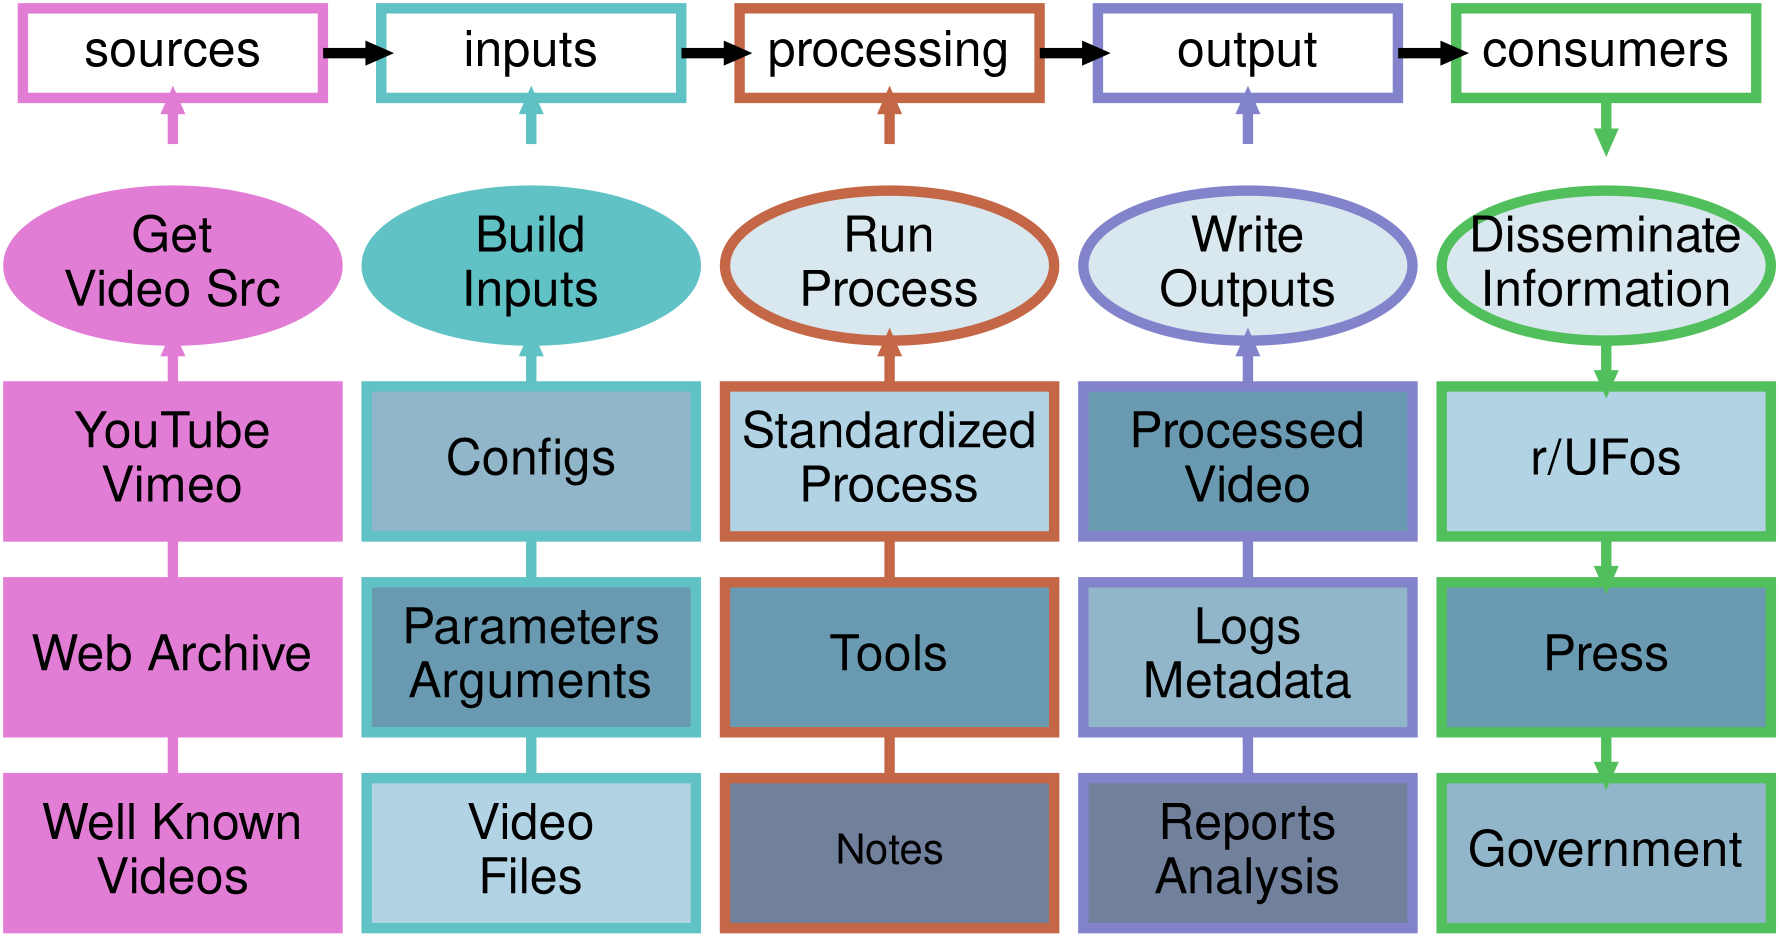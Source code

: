 digraph "Forensic Video Analysis" {
	fontname="Helvetica,Arial,sans-serif"
	node [fontname="Helvetica,Arial,sans-serif"]
	edge [fontname="Helvetica,Arial,sans-serif"]
	graph [
    rankdir = LR,
		newrank = true,
		nodesep = 0.3,
		ranksep = 0.2,
		overlap = true,
		splines = false,
	]
	node [
		fixedsize = false,
		fontsize = 24,
		height = 1,
		shape = box,
		style = "filled,setlinewidth(5)",
		width = 2.2
	]
	edge [
    arrowhead = none,
		arrowsize = 0.5,
		labelfontname = "Ubuntu",
		weight = 10,
		style = "filled,setlinewidth(5)"
	]
	subgraph sources {
    rank = source;
		node [color = "#e27dd6ff"]
		edge [color = "#e27dd6ff"]

		SRC [
			   fillcolor = white,
			   fixedsize = true,
			   height = 0.6,
         label = "sources",
			   width = 2]
		SRC_ [
			fixedsize = true,
			height = 0,
			shape = point,
			style = invis,
      width = 0]
    SRC_CMD [
        label="Get\nVideo Src",
        fixedsize = true,
        shape = ellipse]
		yt [
			fixedsize = true,
			label = "YouTube\nVimeo",
      ]
		wa [
        fixedsize = true,
        label = "Web Archive"]
    wk [
        fixedsize = true,
        label = "Well Known\nVideos"]


		SRC -> SRC_ [arrowhead = "" dir=back]
    SRC_ -> SRC_CMD [style=invis]
		SRC_CMD -> yt [dir=back]
    yt -> wa -> wk
	}
	subgraph inputs {
    rank = same;
		node [color = "#61c2c5"]
		edge [color = "#61c2c5"]

		inputs [
            fillcolor = white,
			      fixedsize = true,
			      height = 0.6,
			      width = 2]
		inputs_ [
			fixedsize = true,
			height = 0,
			shape = point,
			style = invis,
			shape = point,
      width = 0]
		procin [
			fixedsize = true,
			label = "Build\nInputs",
			shape = ellipse]
		conf [
			    fillcolor = "#91b5c9",
			    fixedsize = true,
			    label = "Configs"
			    ]
		raw [
			fillcolor = "#b2d3e4",
			label = "Video\nFiles"]
		params [
			fillcolor = "#6a9ab1",
			label = "Parameters\nArguments"]

		inputs -> inputs_ [arrowhead = "" dir=back]
    inputs_ -> procin [style=invis]
		procin -> conf [dir=back]
    conf -> params -> raw
	}
	subgraph processing {
    rank = same;
		node [color = "#c46747"]
		edge [color = "#c46747"]
		processing [
			          fillcolor = white,
			          fixedsize = true,
			          height = 0.6,
			          width = 2]
		processing_ [
			fixedsize = true,
			height = 0,
			shape = point,
      style = invis,
			width = 0]
		run [
			fillcolor = "#d9e7ee",
			fixedsize = true,
			label = "Run\nProcess",
			shape = ellipse]
		proc [
			fillcolor = "#b2d3e4",
      label="Standardized\nProcess"
      ]
		tools [
			fillcolor = "#6a9ab1",
			label = "Tools"]
		notes [
			fillcolor = "#71809b",
			fontsize = 20,
			label = "Notes"]

		processing -> processing_ [arrowhead = "" dir=back]
    processing_ -> run [style=invis]
    run -> proc [dir=back]
    proc -> tools -> notes

	}	// processing
	subgraph outputs {
    rank = same;
		node [color = "#8383cc"]
		edge [color = "#8383cc"]

		output [
			      fillcolor = white,
			      fixedsize = true,
			      height = 0.6,
			      width = 2]
		output_ [
			shape = point,
			fixedsize = true,
			height = 0,
			style = invis,
			width = 0]

		procout [
			fillcolor = "#d9e7ee",
			fixedsize = true,
			label = "Write\nOutputs",
			shape = ellipse]

    procvid [
			       fillcolor = "#6a9ab1",
             label = "Processed\nVideo"]

    meta [
			    fillcolor = "#91b5c9",
          label = "Logs\nMetadata"]

    rpt [
			   fillcolor = "#71809b",
         label = "Reports\nAnalysis"
         ]
	  output -> output_ [arrowhead = "" dir=back]
    output_ -> procout [style=invis]
    procout -> procvid [dir=back]
    procvid -> meta -> rpt
	}	// storge

  subgraph consumers {
    rank = same;
		node [
			    color = "#51bf5b",
			    fillcolor = "#d9e7ee",
			    height = 1
		      ]
		edge [color = "#51bf5b"]
    consumers [
      fillcolor = white,
      fixedsize = true,
      height = 0.6,
      width = 2]
    consumers_ [
      shape = point,
      fixedsize = true,
      height = 0,
      style = invis,
      width = 0]
    dist [
          fillcolor = "#d9e7ee",
          fixedsize = true,
          label = "Disseminate\nInformation",
          shape = ellipse]

    rufo [
          fillcolor = "#b2d3e4",
          label = "r/UFos"]

    press [
          fillcolor = "#6a9ab1",
          label = "Press"]

    gov [
          fillcolor = "#91b5c9",
          label = "Government"
          ]
    edge [arrowhead=""]
    consumers -> consumers_
    consumers_ -> dist [style=invis]
    dist -> rufo -> press -> gov
  }
  edge [arrowhead=""]

  SRC -> inputs
  inputs -> processing
  processing -> output
  output -> consumers

}
